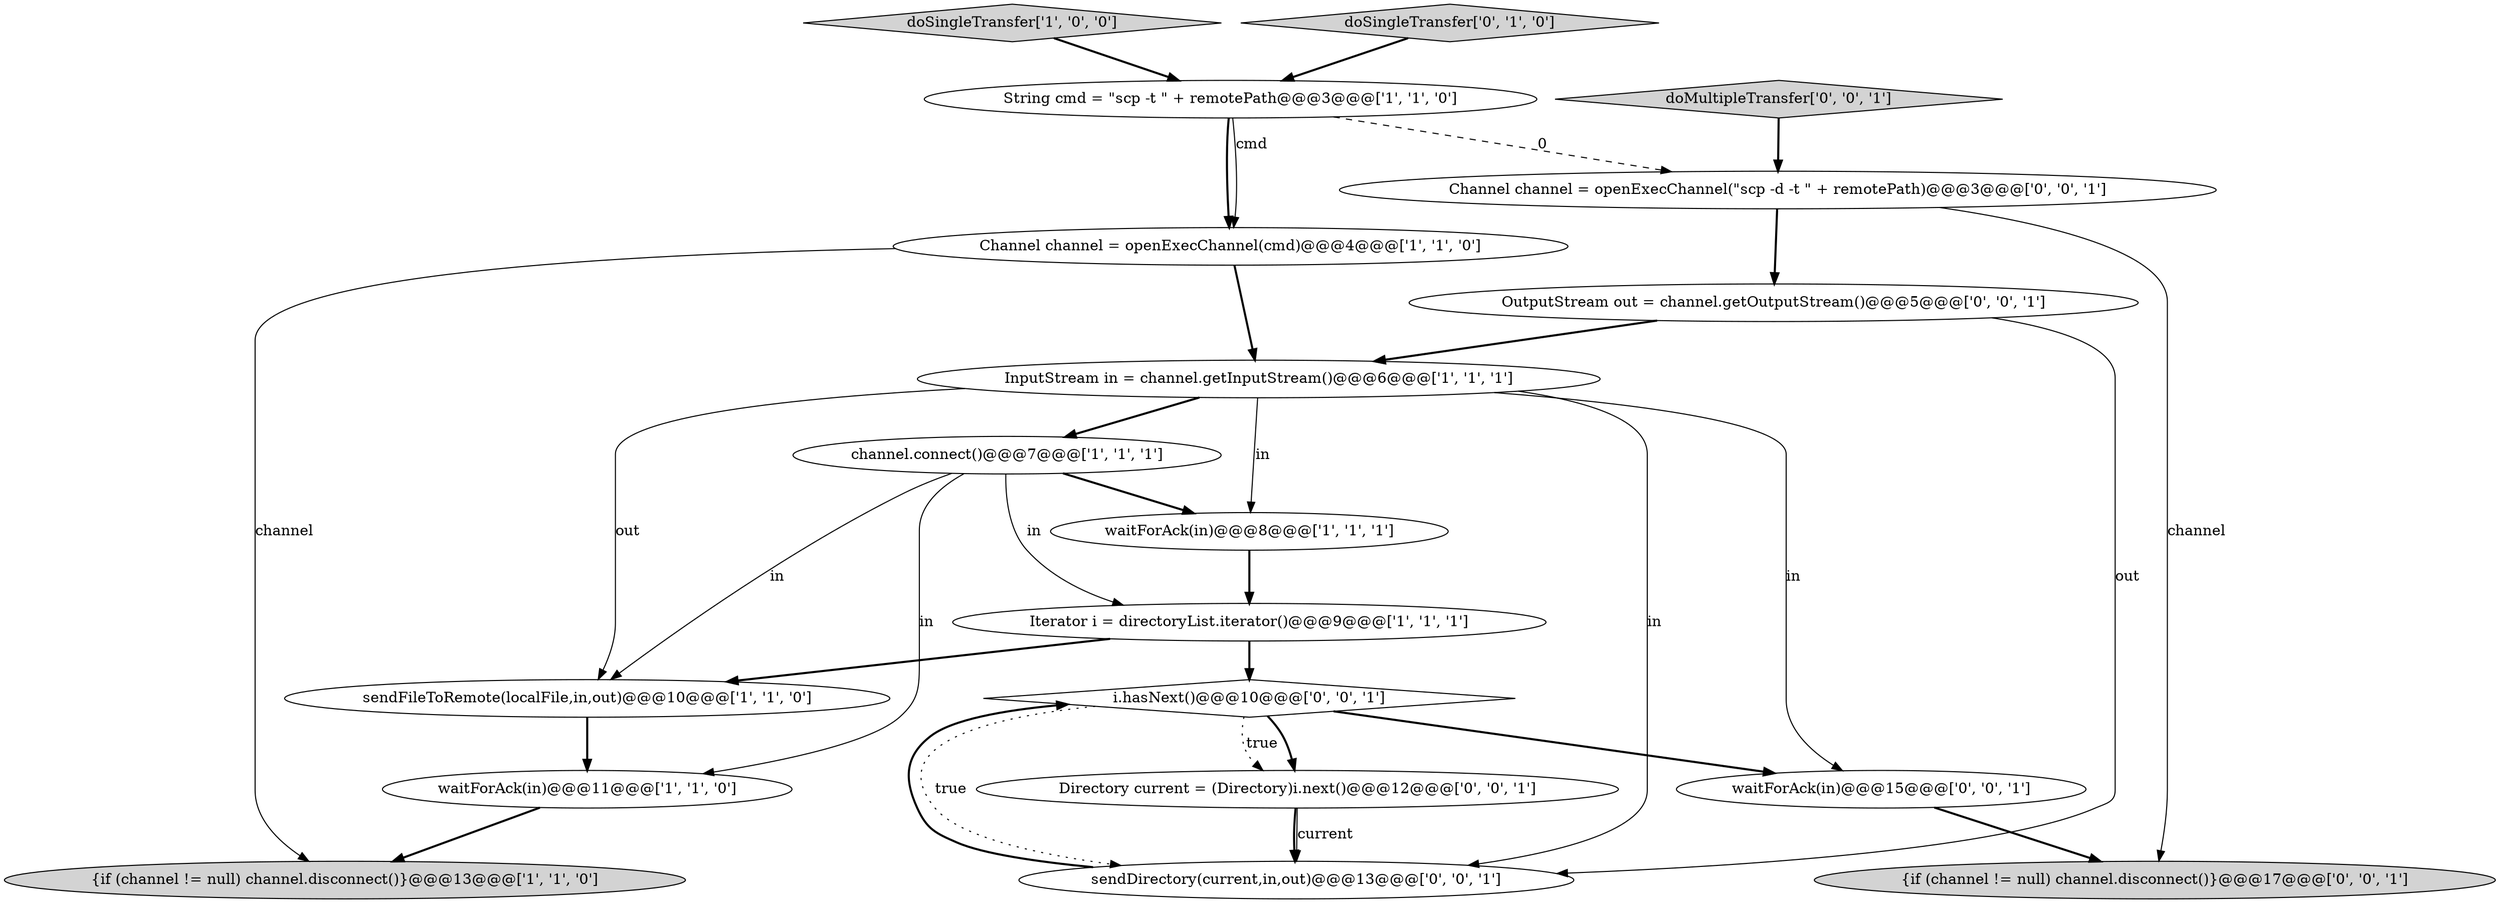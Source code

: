 digraph {
14 [style = filled, label = "i.hasNext()@@@10@@@['0', '0', '1']", fillcolor = white, shape = diamond image = "AAA0AAABBB3BBB"];
4 [style = filled, label = "String cmd = \"scp -t \" + remotePath@@@3@@@['1', '1', '0']", fillcolor = white, shape = ellipse image = "AAA0AAABBB1BBB"];
6 [style = filled, label = "waitForAck(in)@@@8@@@['1', '1', '1']", fillcolor = white, shape = ellipse image = "AAA0AAABBB1BBB"];
11 [style = filled, label = "{if (channel != null) channel.disconnect()}@@@17@@@['0', '0', '1']", fillcolor = lightgray, shape = ellipse image = "AAA0AAABBB3BBB"];
18 [style = filled, label = "waitForAck(in)@@@15@@@['0', '0', '1']", fillcolor = white, shape = ellipse image = "AAA0AAABBB3BBB"];
3 [style = filled, label = "Channel channel = openExecChannel(cmd)@@@4@@@['1', '1', '0']", fillcolor = white, shape = ellipse image = "AAA0AAABBB1BBB"];
2 [style = filled, label = "InputStream in = channel.getInputStream()@@@6@@@['1', '1', '1']", fillcolor = white, shape = ellipse image = "AAA0AAABBB1BBB"];
8 [style = filled, label = "sendFileToRemote(localFile,in,out)@@@10@@@['1', '1', '0']", fillcolor = white, shape = ellipse image = "AAA0AAABBB1BBB"];
16 [style = filled, label = "Directory current = (Directory)i.next()@@@12@@@['0', '0', '1']", fillcolor = white, shape = ellipse image = "AAA0AAABBB3BBB"];
13 [style = filled, label = "OutputStream out = channel.getOutputStream()@@@5@@@['0', '0', '1']", fillcolor = white, shape = ellipse image = "AAA0AAABBB3BBB"];
7 [style = filled, label = "doSingleTransfer['1', '0', '0']", fillcolor = lightgray, shape = diamond image = "AAA0AAABBB1BBB"];
10 [style = filled, label = "doSingleTransfer['0', '1', '0']", fillcolor = lightgray, shape = diamond image = "AAA0AAABBB2BBB"];
0 [style = filled, label = "channel.connect()@@@7@@@['1', '1', '1']", fillcolor = white, shape = ellipse image = "AAA0AAABBB1BBB"];
1 [style = filled, label = "Iterator i = directoryList.iterator()@@@9@@@['1', '1', '1']", fillcolor = white, shape = ellipse image = "AAA0AAABBB1BBB"];
12 [style = filled, label = "doMultipleTransfer['0', '0', '1']", fillcolor = lightgray, shape = diamond image = "AAA0AAABBB3BBB"];
9 [style = filled, label = "{if (channel != null) channel.disconnect()}@@@13@@@['1', '1', '0']", fillcolor = lightgray, shape = ellipse image = "AAA0AAABBB1BBB"];
5 [style = filled, label = "waitForAck(in)@@@11@@@['1', '1', '0']", fillcolor = white, shape = ellipse image = "AAA0AAABBB1BBB"];
15 [style = filled, label = "Channel channel = openExecChannel(\"scp -d -t \" + remotePath)@@@3@@@['0', '0', '1']", fillcolor = white, shape = ellipse image = "AAA0AAABBB3BBB"];
17 [style = filled, label = "sendDirectory(current,in,out)@@@13@@@['0', '0', '1']", fillcolor = white, shape = ellipse image = "AAA0AAABBB3BBB"];
2->6 [style = solid, label="in"];
14->16 [style = bold, label=""];
4->3 [style = bold, label=""];
15->13 [style = bold, label=""];
1->8 [style = bold, label=""];
5->9 [style = bold, label=""];
15->11 [style = solid, label="channel"];
0->6 [style = bold, label=""];
3->9 [style = solid, label="channel"];
2->18 [style = solid, label="in"];
18->11 [style = bold, label=""];
12->15 [style = bold, label=""];
0->5 [style = solid, label="in"];
2->8 [style = solid, label="out"];
7->4 [style = bold, label=""];
16->17 [style = bold, label=""];
0->8 [style = solid, label="in"];
14->16 [style = dotted, label="true"];
14->17 [style = dotted, label="true"];
6->1 [style = bold, label=""];
2->0 [style = bold, label=""];
4->3 [style = solid, label="cmd"];
3->2 [style = bold, label=""];
8->5 [style = bold, label=""];
0->1 [style = solid, label="in"];
17->14 [style = bold, label=""];
4->15 [style = dashed, label="0"];
10->4 [style = bold, label=""];
14->18 [style = bold, label=""];
1->14 [style = bold, label=""];
2->17 [style = solid, label="in"];
16->17 [style = solid, label="current"];
13->17 [style = solid, label="out"];
13->2 [style = bold, label=""];
}
